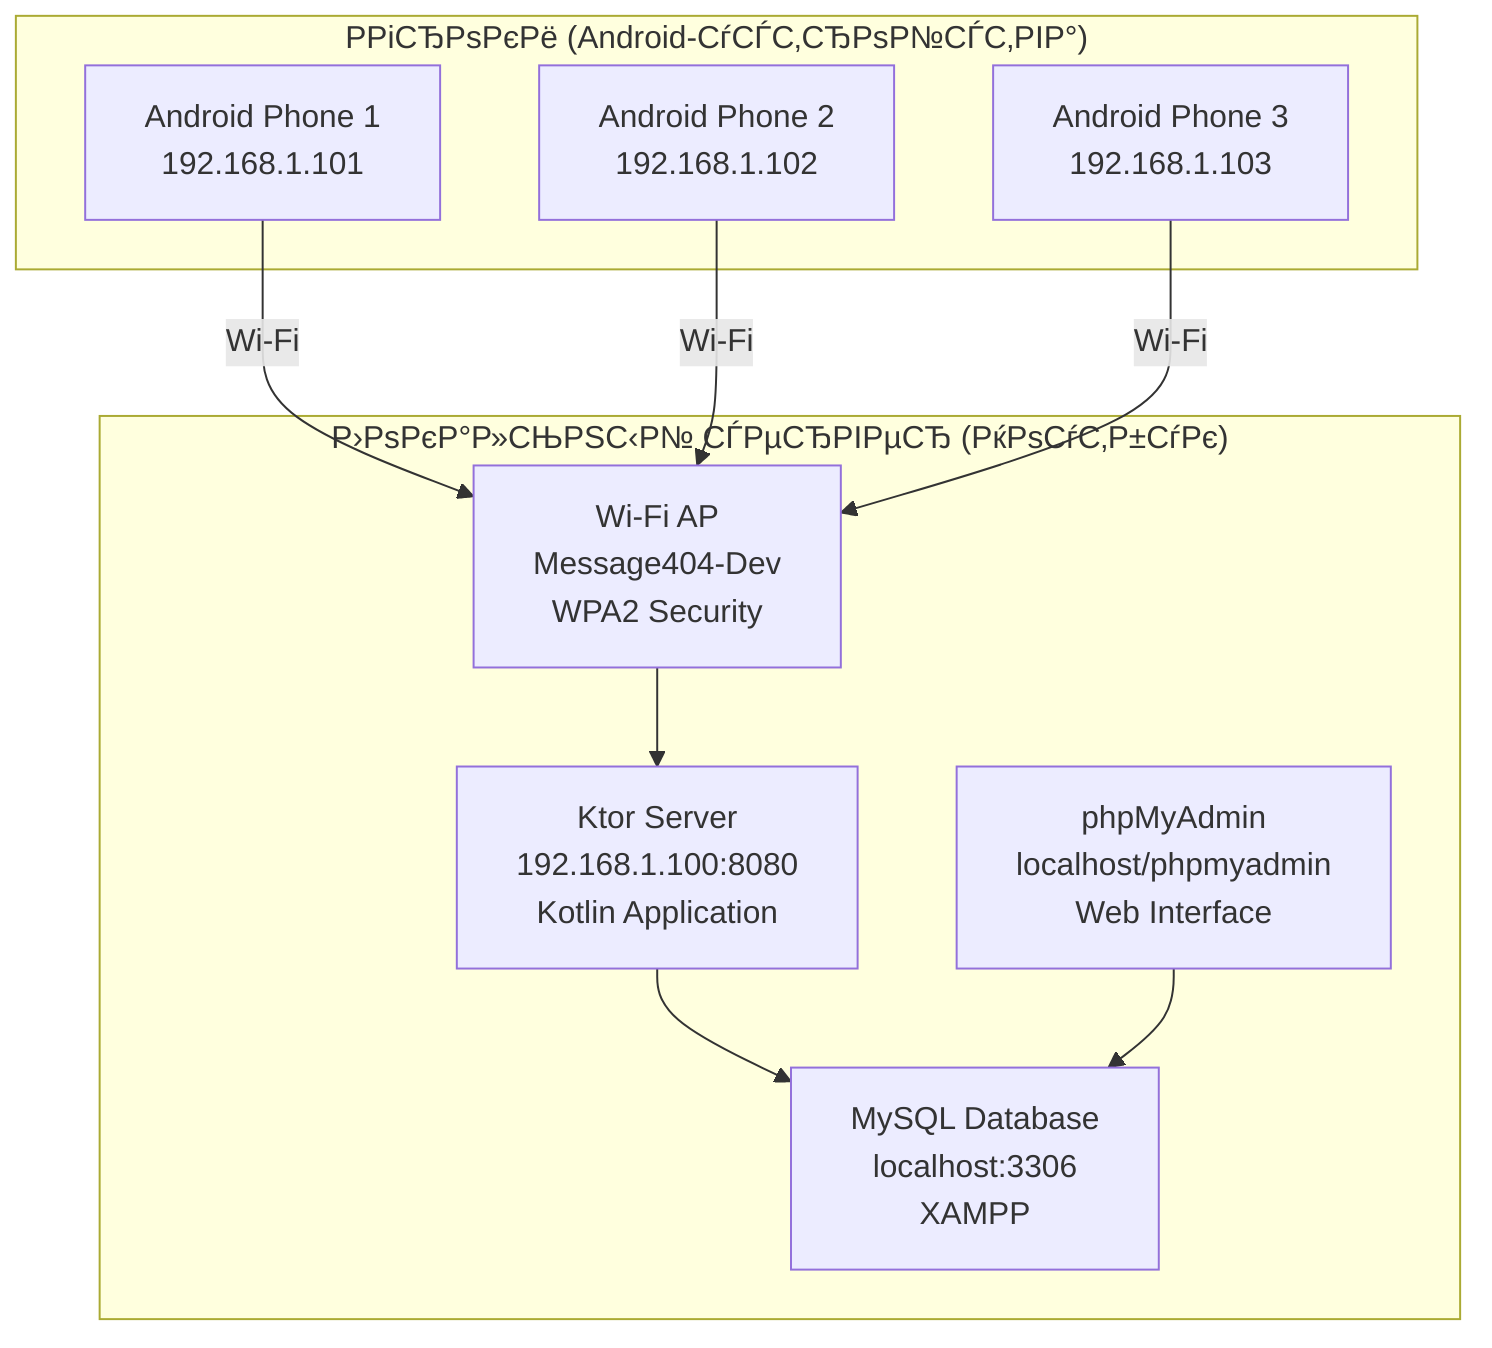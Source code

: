 ﻿flowchart TD
  subgraph "РРіСЂРѕРєРё (Android-СѓСЃС‚СЂРѕР№СЃС‚РІР°)"
    A1["Android Phone 1\n192.168.1.101"]
    A2["Android Phone 2\n192.168.1.102"]
    A3["Android Phone 3\n192.168.1.103"]
  end
  subgraph "Р›РѕРєР°Р»СЊРЅС‹Р№ СЃРµСЂРІРµСЂ (РќРѕСѓС‚Р±СѓРє)"
    B["Ktor Server\n192.168.1.100:8080\nKotlin Application"]
    C["MySQL Database\nlocalhost:3306\nXAMPP"]
    D["phpMyAdmin\nlocalhost/phpmyadmin\nWeb Interface"]
    E["Wi-Fi AP\nMessage404-Dev\nWPA2 Security"]
  end
  A1 -->|"Wi-Fi"| E
  A2 -->|"Wi-Fi"| E
  A3 -->|"Wi-Fi"| E
  E --> B
  B --> C
  D --> C